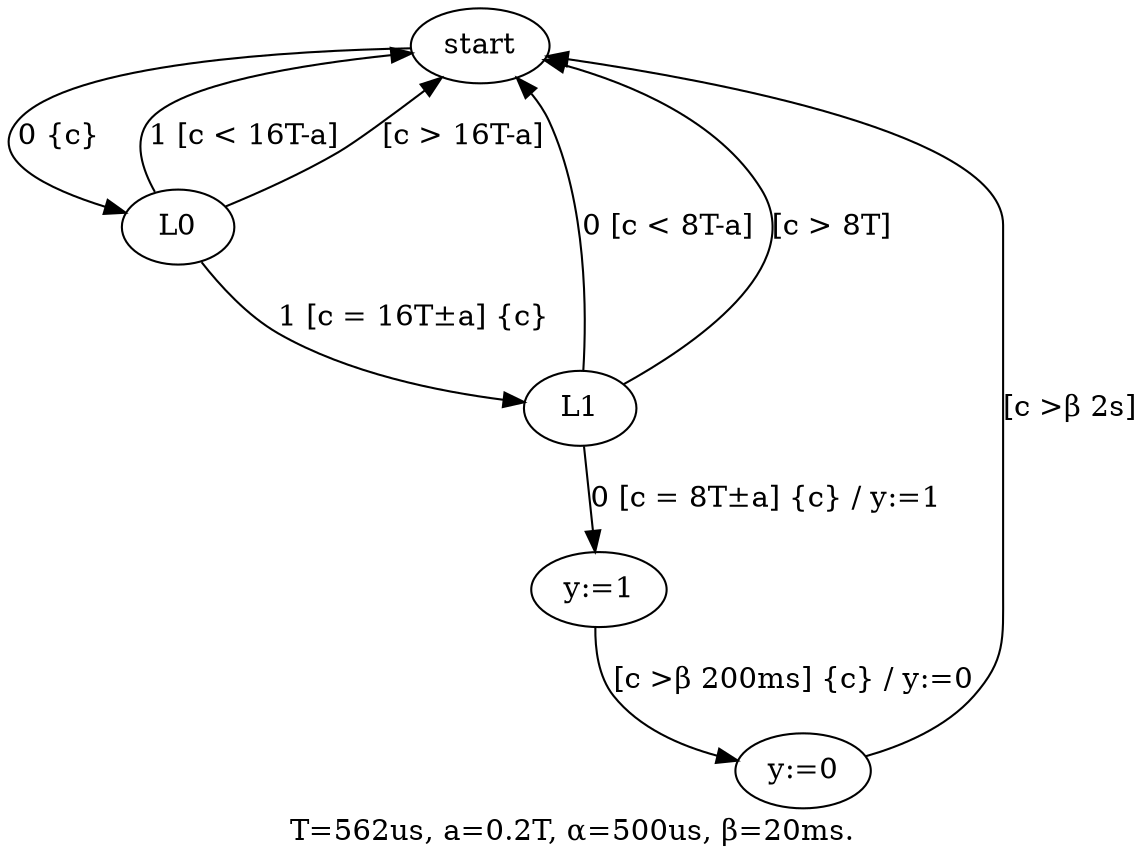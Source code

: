 digraph Fsm1 {
    graph [label = "T=562us, a=0.2T, α=500us, β=20ms."]
    0  [label = "start"];
    L0;
    L1;
    Y1 [label = "y:=1"];
    Y2 [label = "y:=0"];
     0 -> L0 [label = "0 {c}"]
    L0 ->  0 [label = "1 [c < 16T-a]"]
    L0 -> L1 [label = "1 [c = 16T±a] {c}"]
    L0 ->  0 [label = "[c > 16T-a]"]
    L1 ->  0 [label = "0 [c < 8T-a]"]
    L1 -> Y1 [label = "0 [c = 8T±a] {c} / y:=1"]
    L1 ->  0 [label = "[c > 8T]"]
    Y1 -> Y2 [label = "[c >β 200ms] {c} / y:=0"]
    Y2 ->  0 [label = "[c >β 2s]"]
}

